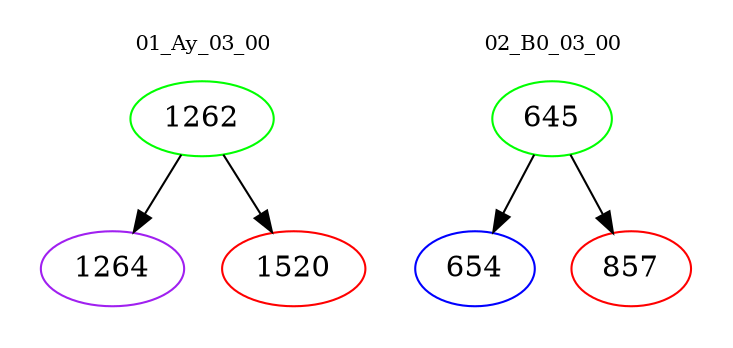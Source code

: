 digraph{
subgraph cluster_0 {
color = white
label = "01_Ay_03_00";
fontsize=10;
T0_1262 [label="1262", color="green"]
T0_1262 -> T0_1264 [color="black"]
T0_1264 [label="1264", color="purple"]
T0_1262 -> T0_1520 [color="black"]
T0_1520 [label="1520", color="red"]
}
subgraph cluster_1 {
color = white
label = "02_B0_03_00";
fontsize=10;
T1_645 [label="645", color="green"]
T1_645 -> T1_654 [color="black"]
T1_654 [label="654", color="blue"]
T1_645 -> T1_857 [color="black"]
T1_857 [label="857", color="red"]
}
}
